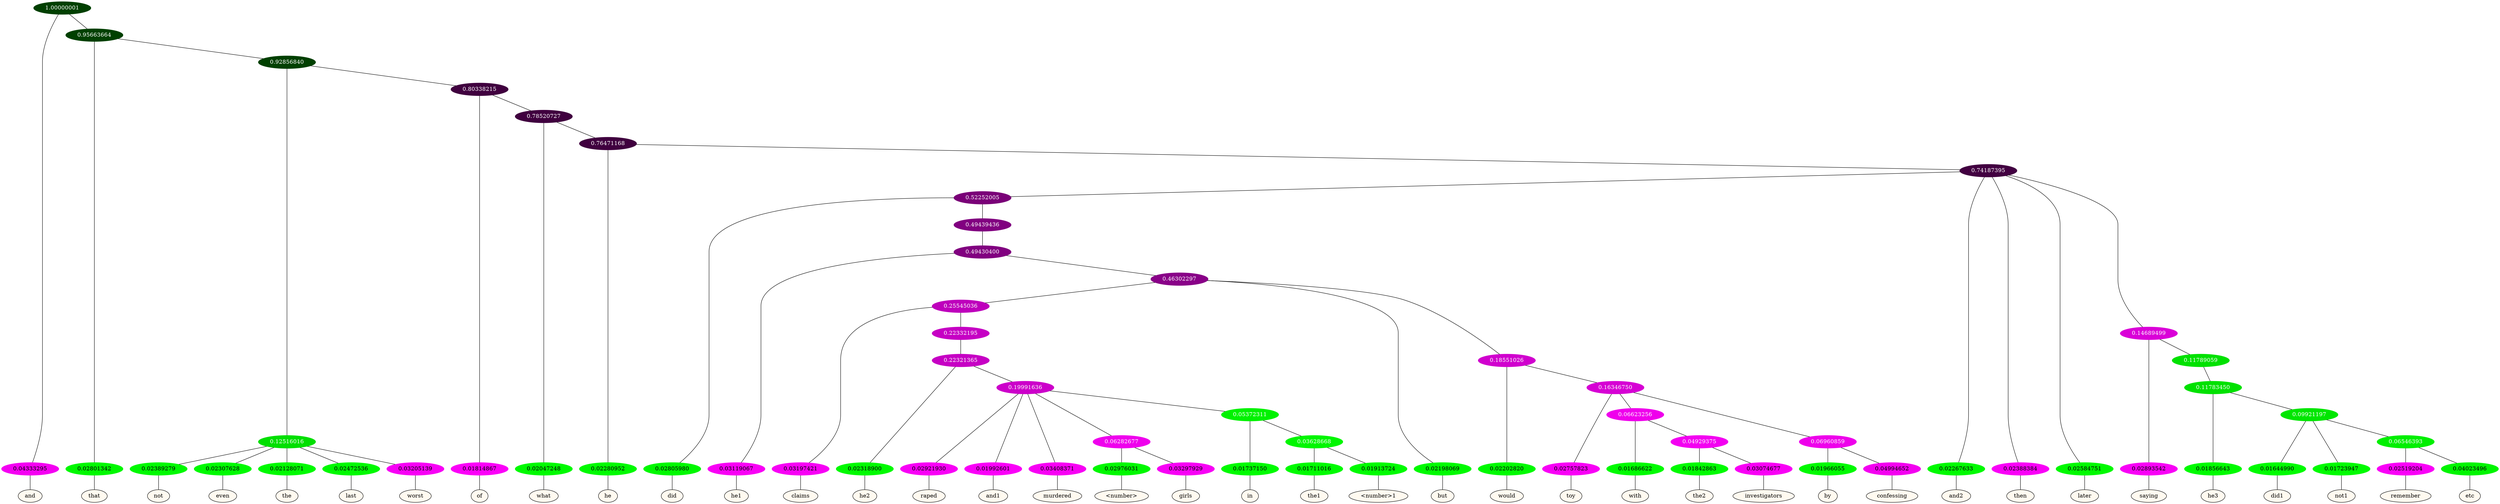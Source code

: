 graph {
	node [format=png height=0.15 nodesep=0.001 ordering=out overlap=prism overlap_scaling=0.01 ranksep=0.001 ratio=0.2 style=filled width=0.15]
	{
		rank=same
		a_w_1 [label=and color=black fillcolor=floralwhite style="filled,solid"]
		a_w_3 [label=that color=black fillcolor=floralwhite style="filled,solid"]
		a_w_7 [label=not color=black fillcolor=floralwhite style="filled,solid"]
		a_w_8 [label=even color=black fillcolor=floralwhite style="filled,solid"]
		a_w_9 [label=the color=black fillcolor=floralwhite style="filled,solid"]
		a_w_10 [label=last color=black fillcolor=floralwhite style="filled,solid"]
		a_w_11 [label=worst color=black fillcolor=floralwhite style="filled,solid"]
		a_w_12 [label=of color=black fillcolor=floralwhite style="filled,solid"]
		a_w_14 [label=what color=black fillcolor=floralwhite style="filled,solid"]
		a_w_16 [label=he color=black fillcolor=floralwhite style="filled,solid"]
		a_w_23 [label=did color=black fillcolor=floralwhite style="filled,solid"]
		a_w_29 [label=he1 color=black fillcolor=floralwhite style="filled,solid"]
		a_w_39 [label=claims color=black fillcolor=floralwhite style="filled,solid"]
		a_w_49 [label=he2 color=black fillcolor=floralwhite style="filled,solid"]
		a_w_55 [label=raped color=black fillcolor=floralwhite style="filled,solid"]
		a_w_56 [label=and1 color=black fillcolor=floralwhite style="filled,solid"]
		a_w_57 [label=murdered color=black fillcolor=floralwhite style="filled,solid"]
		a_w_62 [label="\<number\>" color=black fillcolor=floralwhite style="filled,solid"]
		a_w_63 [label=girls color=black fillcolor=floralwhite style="filled,solid"]
		a_w_64 [label=in color=black fillcolor=floralwhite style="filled,solid"]
		a_w_66 [label=the1 color=black fillcolor=floralwhite style="filled,solid"]
		a_w_67 [label="\<number\>1" color=black fillcolor=floralwhite style="filled,solid"]
		a_w_34 [label=but color=black fillcolor=floralwhite style="filled,solid"]
		a_w_41 [label=would color=black fillcolor=floralwhite style="filled,solid"]
		a_w_46 [label=toy color=black fillcolor=floralwhite style="filled,solid"]
		a_w_51 [label=with color=black fillcolor=floralwhite style="filled,solid"]
		a_w_60 [label=the2 color=black fillcolor=floralwhite style="filled,solid"]
		a_w_61 [label=investigators color=black fillcolor=floralwhite style="filled,solid"]
		a_w_53 [label=by color=black fillcolor=floralwhite style="filled,solid"]
		a_w_54 [label=confessing color=black fillcolor=floralwhite style="filled,solid"]
		a_w_19 [label=and2 color=black fillcolor=floralwhite style="filled,solid"]
		a_w_20 [label=then color=black fillcolor=floralwhite style="filled,solid"]
		a_w_21 [label=later color=black fillcolor=floralwhite style="filled,solid"]
		a_w_25 [label=saying color=black fillcolor=floralwhite style="filled,solid"]
		a_w_31 [label=he3 color=black fillcolor=floralwhite style="filled,solid"]
		a_w_36 [label=did1 color=black fillcolor=floralwhite style="filled,solid"]
		a_w_37 [label=not1 color=black fillcolor=floralwhite style="filled,solid"]
		a_w_43 [label=remember color=black fillcolor=floralwhite style="filled,solid"]
		a_w_44 [label=etc color=black fillcolor=floralwhite style="filled,solid"]
	}
	a_n_1 -- a_w_1
	a_n_3 -- a_w_3
	a_n_7 -- a_w_7
	a_n_8 -- a_w_8
	a_n_9 -- a_w_9
	a_n_10 -- a_w_10
	a_n_11 -- a_w_11
	a_n_12 -- a_w_12
	a_n_14 -- a_w_14
	a_n_16 -- a_w_16
	a_n_23 -- a_w_23
	a_n_29 -- a_w_29
	a_n_39 -- a_w_39
	a_n_49 -- a_w_49
	a_n_55 -- a_w_55
	a_n_56 -- a_w_56
	a_n_57 -- a_w_57
	a_n_62 -- a_w_62
	a_n_63 -- a_w_63
	a_n_64 -- a_w_64
	a_n_66 -- a_w_66
	a_n_67 -- a_w_67
	a_n_34 -- a_w_34
	a_n_41 -- a_w_41
	a_n_46 -- a_w_46
	a_n_51 -- a_w_51
	a_n_60 -- a_w_60
	a_n_61 -- a_w_61
	a_n_53 -- a_w_53
	a_n_54 -- a_w_54
	a_n_19 -- a_w_19
	a_n_20 -- a_w_20
	a_n_21 -- a_w_21
	a_n_25 -- a_w_25
	a_n_31 -- a_w_31
	a_n_36 -- a_w_36
	a_n_37 -- a_w_37
	a_n_43 -- a_w_43
	a_n_44 -- a_w_44
	{
		rank=same
		a_n_1 [label=0.04333295 color="0.835 1.000 0.957" fontcolor=black]
		a_n_3 [label=0.02801342 color="0.334 1.000 0.972" fontcolor=black]
		a_n_7 [label=0.02389279 color="0.334 1.000 0.976" fontcolor=black]
		a_n_8 [label=0.02307628 color="0.334 1.000 0.977" fontcolor=black]
		a_n_9 [label=0.02128071 color="0.334 1.000 0.979" fontcolor=black]
		a_n_10 [label=0.02472536 color="0.334 1.000 0.975" fontcolor=black]
		a_n_11 [label=0.03205139 color="0.835 1.000 0.968" fontcolor=black]
		a_n_12 [label=0.01814867 color="0.835 1.000 0.982" fontcolor=black]
		a_n_14 [label=0.02047248 color="0.334 1.000 0.980" fontcolor=black]
		a_n_16 [label=0.02280952 color="0.334 1.000 0.977" fontcolor=black]
		a_n_23 [label=0.02805980 color="0.334 1.000 0.972" fontcolor=black]
		a_n_29 [label=0.03119067 color="0.835 1.000 0.969" fontcolor=black]
		a_n_39 [label=0.03197421 color="0.835 1.000 0.968" fontcolor=black]
		a_n_49 [label=0.02318900 color="0.334 1.000 0.977" fontcolor=black]
		a_n_55 [label=0.02921930 color="0.835 1.000 0.971" fontcolor=black]
		a_n_56 [label=0.01992601 color="0.835 1.000 0.980" fontcolor=black]
		a_n_57 [label=0.03408371 color="0.835 1.000 0.966" fontcolor=black]
		a_n_62 [label=0.02976031 color="0.334 1.000 0.970" fontcolor=black]
		a_n_63 [label=0.03297929 color="0.835 1.000 0.967" fontcolor=black]
		a_n_64 [label=0.01737150 color="0.334 1.000 0.983" fontcolor=black]
		a_n_66 [label=0.01711016 color="0.334 1.000 0.983" fontcolor=black]
		a_n_67 [label=0.01913724 color="0.334 1.000 0.981" fontcolor=black]
		a_n_34 [label=0.02198069 color="0.334 1.000 0.978" fontcolor=black]
		a_n_41 [label=0.02202820 color="0.334 1.000 0.978" fontcolor=black]
		a_n_46 [label=0.02757823 color="0.835 1.000 0.972" fontcolor=black]
		a_n_51 [label=0.01686622 color="0.334 1.000 0.983" fontcolor=black]
		a_n_60 [label=0.01842863 color="0.334 1.000 0.982" fontcolor=black]
		a_n_61 [label=0.03074677 color="0.835 1.000 0.969" fontcolor=black]
		a_n_53 [label=0.01966055 color="0.334 1.000 0.980" fontcolor=black]
		a_n_54 [label=0.04994652 color="0.835 1.000 0.950" fontcolor=black]
		a_n_19 [label=0.02267633 color="0.334 1.000 0.977" fontcolor=black]
		a_n_20 [label=0.02388384 color="0.835 1.000 0.976" fontcolor=black]
		a_n_21 [label=0.02584751 color="0.334 1.000 0.974" fontcolor=black]
		a_n_25 [label=0.02893542 color="0.835 1.000 0.971" fontcolor=black]
		a_n_31 [label=0.01856643 color="0.334 1.000 0.981" fontcolor=black]
		a_n_36 [label=0.01644990 color="0.334 1.000 0.984" fontcolor=black]
		a_n_37 [label=0.01723947 color="0.334 1.000 0.983" fontcolor=black]
		a_n_43 [label=0.02519204 color="0.835 1.000 0.975" fontcolor=black]
		a_n_44 [label=0.04023496 color="0.334 1.000 0.960" fontcolor=black]
	}
	a_n_0 [label=1.00000001 color="0.334 1.000 0.250" fontcolor=grey99]
	a_n_0 -- a_n_1
	a_n_2 [label=0.95663664 color="0.334 1.000 0.250" fontcolor=grey99]
	a_n_0 -- a_n_2
	a_n_2 -- a_n_3
	a_n_4 [label=0.92856840 color="0.334 1.000 0.250" fontcolor=grey99]
	a_n_2 -- a_n_4
	a_n_5 [label=0.12516016 color="0.334 1.000 0.875" fontcolor=grey99]
	a_n_4 -- a_n_5
	a_n_6 [label=0.80338215 color="0.835 1.000 0.250" fontcolor=grey99]
	a_n_4 -- a_n_6
	a_n_5 -- a_n_7
	a_n_5 -- a_n_8
	a_n_5 -- a_n_9
	a_n_5 -- a_n_10
	a_n_5 -- a_n_11
	a_n_6 -- a_n_12
	a_n_13 [label=0.78520727 color="0.835 1.000 0.250" fontcolor=grey99]
	a_n_6 -- a_n_13
	a_n_13 -- a_n_14
	a_n_15 [label=0.76471168 color="0.835 1.000 0.250" fontcolor=grey99]
	a_n_13 -- a_n_15
	a_n_15 -- a_n_16
	a_n_17 [label=0.74187395 color="0.835 1.000 0.258" fontcolor=grey99]
	a_n_15 -- a_n_17
	a_n_18 [label=0.52252005 color="0.835 1.000 0.477" fontcolor=grey99]
	a_n_17 -- a_n_18
	a_n_17 -- a_n_19
	a_n_17 -- a_n_20
	a_n_17 -- a_n_21
	a_n_22 [label=0.14689499 color="0.835 1.000 0.853" fontcolor=grey99]
	a_n_17 -- a_n_22
	a_n_18 -- a_n_23
	a_n_24 [label=0.49439436 color="0.835 1.000 0.506" fontcolor=grey99]
	a_n_18 -- a_n_24
	a_n_22 -- a_n_25
	a_n_26 [label=0.11789059 color="0.334 1.000 0.882" fontcolor=grey99]
	a_n_22 -- a_n_26
	a_n_27 [label=0.49430400 color="0.835 1.000 0.506" fontcolor=grey99]
	a_n_24 -- a_n_27
	a_n_28 [label=0.11783450 color="0.334 1.000 0.882" fontcolor=grey99]
	a_n_26 -- a_n_28
	a_n_27 -- a_n_29
	a_n_30 [label=0.46302297 color="0.835 1.000 0.537" fontcolor=grey99]
	a_n_27 -- a_n_30
	a_n_28 -- a_n_31
	a_n_32 [label=0.09921197 color="0.334 1.000 0.901" fontcolor=grey99]
	a_n_28 -- a_n_32
	a_n_33 [label=0.25545036 color="0.835 1.000 0.745" fontcolor=grey99]
	a_n_30 -- a_n_33
	a_n_30 -- a_n_34
	a_n_35 [label=0.18551026 color="0.835 1.000 0.814" fontcolor=grey99]
	a_n_30 -- a_n_35
	a_n_32 -- a_n_36
	a_n_32 -- a_n_37
	a_n_38 [label=0.06546393 color="0.334 1.000 0.935" fontcolor=grey99]
	a_n_32 -- a_n_38
	a_n_33 -- a_n_39
	a_n_40 [label=0.22332195 color="0.835 1.000 0.777" fontcolor=grey99]
	a_n_33 -- a_n_40
	a_n_35 -- a_n_41
	a_n_42 [label=0.16346750 color="0.835 1.000 0.837" fontcolor=grey99]
	a_n_35 -- a_n_42
	a_n_38 -- a_n_43
	a_n_38 -- a_n_44
	a_n_45 [label=0.22321365 color="0.835 1.000 0.777" fontcolor=grey99]
	a_n_40 -- a_n_45
	a_n_42 -- a_n_46
	a_n_47 [label=0.06623256 color="0.835 1.000 0.934" fontcolor=grey99]
	a_n_42 -- a_n_47
	a_n_48 [label=0.06960859 color="0.835 1.000 0.930" fontcolor=grey99]
	a_n_42 -- a_n_48
	a_n_45 -- a_n_49
	a_n_50 [label=0.19991636 color="0.835 1.000 0.800" fontcolor=grey99]
	a_n_45 -- a_n_50
	a_n_47 -- a_n_51
	a_n_52 [label=0.04929375 color="0.835 1.000 0.951" fontcolor=grey99]
	a_n_47 -- a_n_52
	a_n_48 -- a_n_53
	a_n_48 -- a_n_54
	a_n_50 -- a_n_55
	a_n_50 -- a_n_56
	a_n_50 -- a_n_57
	a_n_58 [label=0.06282677 color="0.835 1.000 0.937" fontcolor=grey99]
	a_n_50 -- a_n_58
	a_n_59 [label=0.05372311 color="0.334 1.000 0.946" fontcolor=grey99]
	a_n_50 -- a_n_59
	a_n_52 -- a_n_60
	a_n_52 -- a_n_61
	a_n_58 -- a_n_62
	a_n_58 -- a_n_63
	a_n_59 -- a_n_64
	a_n_65 [label=0.03628668 color="0.334 1.000 0.964" fontcolor=grey99]
	a_n_59 -- a_n_65
	a_n_65 -- a_n_66
	a_n_65 -- a_n_67
}
